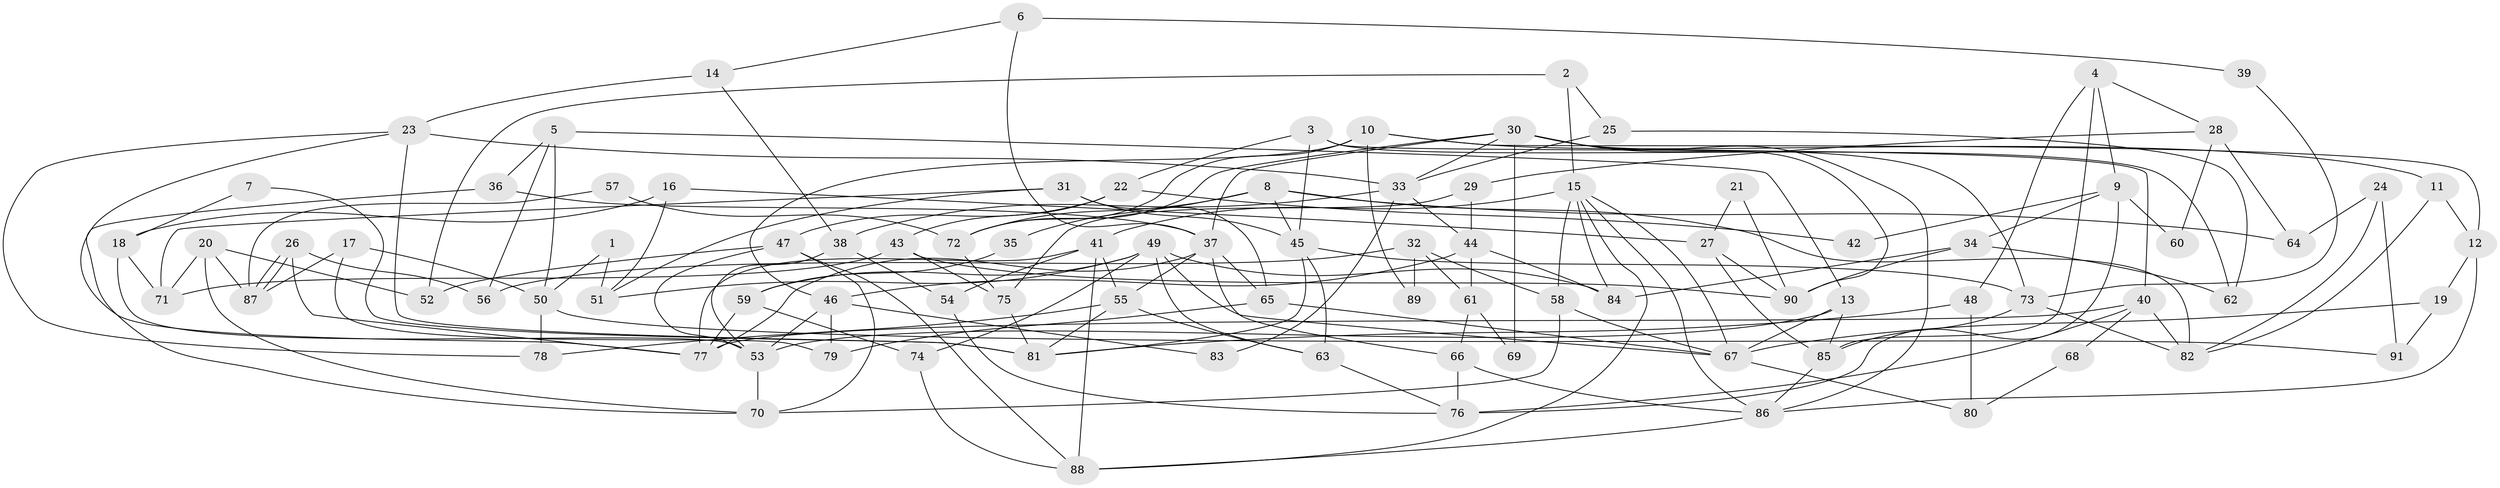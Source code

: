// coarse degree distribution, {2: 0.05172413793103448, 3: 0.20689655172413793, 8: 0.08620689655172414, 4: 0.2413793103448276, 7: 0.10344827586206896, 5: 0.15517241379310345, 9: 0.034482758620689655, 1: 0.017241379310344827, 6: 0.08620689655172414, 12: 0.017241379310344827}
// Generated by graph-tools (version 1.1) at 2025/42/03/06/25 10:42:00]
// undirected, 91 vertices, 182 edges
graph export_dot {
graph [start="1"]
  node [color=gray90,style=filled];
  1;
  2;
  3;
  4;
  5;
  6;
  7;
  8;
  9;
  10;
  11;
  12;
  13;
  14;
  15;
  16;
  17;
  18;
  19;
  20;
  21;
  22;
  23;
  24;
  25;
  26;
  27;
  28;
  29;
  30;
  31;
  32;
  33;
  34;
  35;
  36;
  37;
  38;
  39;
  40;
  41;
  42;
  43;
  44;
  45;
  46;
  47;
  48;
  49;
  50;
  51;
  52;
  53;
  54;
  55;
  56;
  57;
  58;
  59;
  60;
  61;
  62;
  63;
  64;
  65;
  66;
  67;
  68;
  69;
  70;
  71;
  72;
  73;
  74;
  75;
  76;
  77;
  78;
  79;
  80;
  81;
  82;
  83;
  84;
  85;
  86;
  87;
  88;
  89;
  90;
  91;
  1 -- 50;
  1 -- 51;
  2 -- 25;
  2 -- 15;
  2 -- 52;
  3 -- 45;
  3 -- 22;
  3 -- 40;
  3 -- 62;
  4 -- 85;
  4 -- 9;
  4 -- 28;
  4 -- 48;
  5 -- 50;
  5 -- 56;
  5 -- 13;
  5 -- 36;
  6 -- 37;
  6 -- 14;
  6 -- 39;
  7 -- 18;
  7 -- 81;
  8 -- 45;
  8 -- 82;
  8 -- 35;
  8 -- 64;
  8 -- 72;
  9 -- 76;
  9 -- 34;
  9 -- 42;
  9 -- 60;
  10 -- 72;
  10 -- 46;
  10 -- 11;
  10 -- 12;
  10 -- 89;
  11 -- 12;
  11 -- 82;
  12 -- 86;
  12 -- 19;
  13 -- 67;
  13 -- 53;
  13 -- 85;
  14 -- 23;
  14 -- 38;
  15 -- 41;
  15 -- 86;
  15 -- 58;
  15 -- 67;
  15 -- 84;
  15 -- 88;
  16 -- 51;
  16 -- 27;
  16 -- 18;
  17 -- 87;
  17 -- 50;
  17 -- 79;
  18 -- 53;
  18 -- 71;
  19 -- 67;
  19 -- 91;
  20 -- 52;
  20 -- 70;
  20 -- 71;
  20 -- 87;
  21 -- 27;
  21 -- 90;
  22 -- 47;
  22 -- 43;
  22 -- 42;
  23 -- 77;
  23 -- 81;
  23 -- 33;
  23 -- 78;
  24 -- 82;
  24 -- 64;
  24 -- 91;
  25 -- 33;
  25 -- 62;
  26 -- 77;
  26 -- 87;
  26 -- 87;
  26 -- 56;
  27 -- 85;
  27 -- 90;
  28 -- 29;
  28 -- 60;
  28 -- 64;
  29 -- 75;
  29 -- 44;
  30 -- 86;
  30 -- 37;
  30 -- 33;
  30 -- 69;
  30 -- 72;
  30 -- 73;
  30 -- 90;
  31 -- 45;
  31 -- 71;
  31 -- 51;
  31 -- 65;
  32 -- 61;
  32 -- 58;
  32 -- 56;
  32 -- 89;
  33 -- 38;
  33 -- 44;
  33 -- 83;
  34 -- 84;
  34 -- 90;
  34 -- 62;
  35 -- 59;
  36 -- 37;
  36 -- 70;
  37 -- 66;
  37 -- 65;
  37 -- 55;
  37 -- 77;
  38 -- 53;
  38 -- 54;
  39 -- 73;
  40 -- 77;
  40 -- 68;
  40 -- 76;
  40 -- 82;
  41 -- 54;
  41 -- 77;
  41 -- 55;
  41 -- 88;
  43 -- 75;
  43 -- 71;
  43 -- 90;
  44 -- 46;
  44 -- 61;
  44 -- 84;
  45 -- 63;
  45 -- 73;
  45 -- 81;
  46 -- 79;
  46 -- 53;
  46 -- 83;
  47 -- 88;
  47 -- 53;
  47 -- 52;
  47 -- 70;
  48 -- 81;
  48 -- 80;
  49 -- 67;
  49 -- 84;
  49 -- 51;
  49 -- 59;
  49 -- 63;
  49 -- 74;
  50 -- 91;
  50 -- 78;
  53 -- 70;
  54 -- 76;
  55 -- 63;
  55 -- 78;
  55 -- 81;
  57 -- 87;
  57 -- 72;
  58 -- 70;
  58 -- 67;
  59 -- 74;
  59 -- 77;
  61 -- 66;
  61 -- 69;
  63 -- 76;
  65 -- 67;
  65 -- 79;
  66 -- 86;
  66 -- 76;
  67 -- 80;
  68 -- 80;
  72 -- 75;
  73 -- 82;
  73 -- 85;
  74 -- 88;
  75 -- 81;
  85 -- 86;
  86 -- 88;
}
